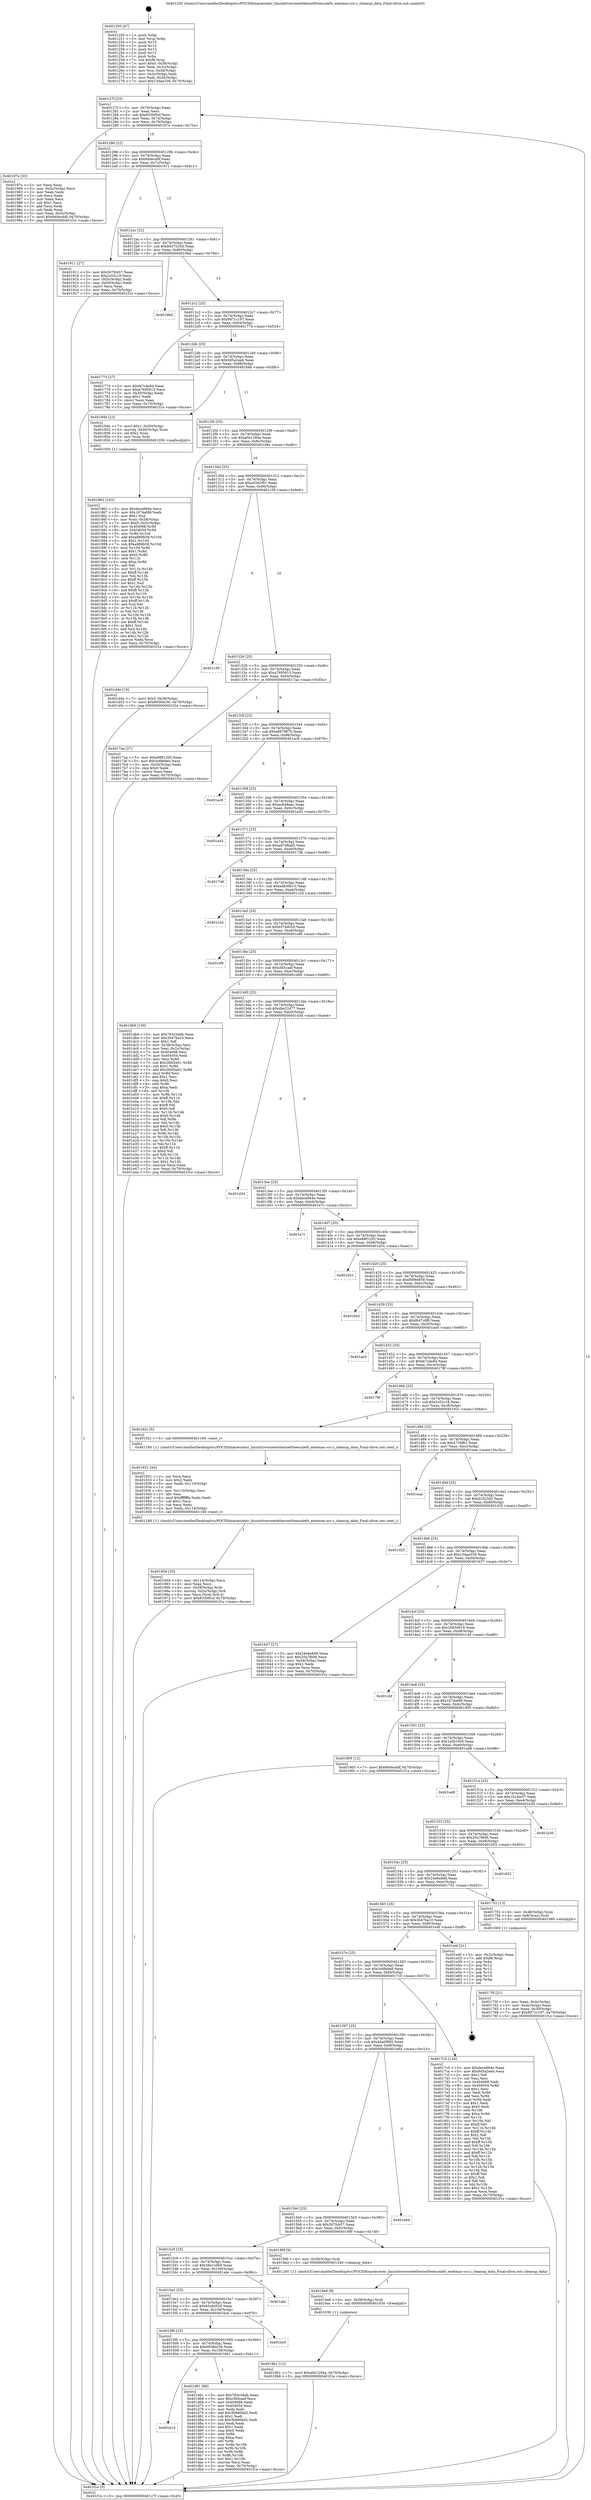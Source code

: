 digraph "0x401250" {
  label = "0x401250 (/mnt/c/Users/mathe/Desktop/tcc/POCII/binaries/extr_linuxdriversnetethernetfreescalefs_enetmac-scc.c_cleanup_data_Final-ollvm.out::main(0))"
  labelloc = "t"
  node[shape=record]

  Entry [label="",width=0.3,height=0.3,shape=circle,fillcolor=black,style=filled]
  "0x40127f" [label="{
     0x40127f [23]\l
     | [instrs]\l
     &nbsp;&nbsp;0x40127f \<+3\>: mov -0x70(%rbp),%eax\l
     &nbsp;&nbsp;0x401282 \<+2\>: mov %eax,%ecx\l
     &nbsp;&nbsp;0x401284 \<+6\>: sub $0x8330f5cf,%ecx\l
     &nbsp;&nbsp;0x40128a \<+3\>: mov %eax,-0x74(%rbp)\l
     &nbsp;&nbsp;0x40128d \<+3\>: mov %ecx,-0x78(%rbp)\l
     &nbsp;&nbsp;0x401290 \<+6\>: je 000000000040197e \<main+0x72e\>\l
  }"]
  "0x40197e" [label="{
     0x40197e [33]\l
     | [instrs]\l
     &nbsp;&nbsp;0x40197e \<+2\>: xor %eax,%eax\l
     &nbsp;&nbsp;0x401980 \<+3\>: mov -0x5c(%rbp),%ecx\l
     &nbsp;&nbsp;0x401983 \<+2\>: mov %eax,%edx\l
     &nbsp;&nbsp;0x401985 \<+2\>: sub %ecx,%edx\l
     &nbsp;&nbsp;0x401987 \<+2\>: mov %eax,%ecx\l
     &nbsp;&nbsp;0x401989 \<+3\>: sub $0x1,%ecx\l
     &nbsp;&nbsp;0x40198c \<+2\>: add %ecx,%edx\l
     &nbsp;&nbsp;0x40198e \<+2\>: sub %edx,%eax\l
     &nbsp;&nbsp;0x401990 \<+3\>: mov %eax,-0x5c(%rbp)\l
     &nbsp;&nbsp;0x401993 \<+7\>: movl $0x840ecddf,-0x70(%rbp)\l
     &nbsp;&nbsp;0x40199a \<+5\>: jmp 0000000000401f1e \<main+0xcce\>\l
  }"]
  "0x401296" [label="{
     0x401296 [22]\l
     | [instrs]\l
     &nbsp;&nbsp;0x401296 \<+5\>: jmp 000000000040129b \<main+0x4b\>\l
     &nbsp;&nbsp;0x40129b \<+3\>: mov -0x74(%rbp),%eax\l
     &nbsp;&nbsp;0x40129e \<+5\>: sub $0x840ecddf,%eax\l
     &nbsp;&nbsp;0x4012a3 \<+3\>: mov %eax,-0x7c(%rbp)\l
     &nbsp;&nbsp;0x4012a6 \<+6\>: je 0000000000401911 \<main+0x6c1\>\l
  }"]
  Exit [label="",width=0.3,height=0.3,shape=circle,fillcolor=black,style=filled,peripheries=2]
  "0x401911" [label="{
     0x401911 [27]\l
     | [instrs]\l
     &nbsp;&nbsp;0x401911 \<+5\>: mov $0x507fcb57,%eax\l
     &nbsp;&nbsp;0x401916 \<+5\>: mov $0x2c52c18,%ecx\l
     &nbsp;&nbsp;0x40191b \<+3\>: mov -0x5c(%rbp),%edx\l
     &nbsp;&nbsp;0x40191e \<+3\>: cmp -0x50(%rbp),%edx\l
     &nbsp;&nbsp;0x401921 \<+3\>: cmovl %ecx,%eax\l
     &nbsp;&nbsp;0x401924 \<+3\>: mov %eax,-0x70(%rbp)\l
     &nbsp;&nbsp;0x401927 \<+5\>: jmp 0000000000401f1e \<main+0xcce\>\l
  }"]
  "0x4012ac" [label="{
     0x4012ac [22]\l
     | [instrs]\l
     &nbsp;&nbsp;0x4012ac \<+5\>: jmp 00000000004012b1 \<main+0x61\>\l
     &nbsp;&nbsp;0x4012b1 \<+3\>: mov -0x74(%rbp),%eax\l
     &nbsp;&nbsp;0x4012b4 \<+5\>: sub $0x843702dd,%eax\l
     &nbsp;&nbsp;0x4012b9 \<+3\>: mov %eax,-0x80(%rbp)\l
     &nbsp;&nbsp;0x4012bc \<+6\>: je 00000000004019bd \<main+0x76d\>\l
  }"]
  "0x401614" [label="{
     0x401614\l
  }", style=dashed]
  "0x4019bd" [label="{
     0x4019bd\l
  }", style=dashed]
  "0x4012c2" [label="{
     0x4012c2 [25]\l
     | [instrs]\l
     &nbsp;&nbsp;0x4012c2 \<+5\>: jmp 00000000004012c7 \<main+0x77\>\l
     &nbsp;&nbsp;0x4012c7 \<+3\>: mov -0x74(%rbp),%eax\l
     &nbsp;&nbsp;0x4012ca \<+5\>: sub $0x9971c197,%eax\l
     &nbsp;&nbsp;0x4012cf \<+6\>: mov %eax,-0x84(%rbp)\l
     &nbsp;&nbsp;0x4012d5 \<+6\>: je 0000000000401774 \<main+0x524\>\l
  }"]
  "0x401d61" [label="{
     0x401d61 [88]\l
     | [instrs]\l
     &nbsp;&nbsp;0x401d61 \<+5\>: mov $0x783c3ddb,%eax\l
     &nbsp;&nbsp;0x401d66 \<+5\>: mov $0xcf45caef,%ecx\l
     &nbsp;&nbsp;0x401d6b \<+7\>: mov 0x404068,%edx\l
     &nbsp;&nbsp;0x401d72 \<+7\>: mov 0x404054,%esi\l
     &nbsp;&nbsp;0x401d79 \<+2\>: mov %edx,%edi\l
     &nbsp;&nbsp;0x401d7b \<+6\>: add $0x3b8d0bd2,%edi\l
     &nbsp;&nbsp;0x401d81 \<+3\>: sub $0x1,%edi\l
     &nbsp;&nbsp;0x401d84 \<+6\>: sub $0x3b8d0bd2,%edi\l
     &nbsp;&nbsp;0x401d8a \<+3\>: imul %edi,%edx\l
     &nbsp;&nbsp;0x401d8d \<+3\>: and $0x1,%edx\l
     &nbsp;&nbsp;0x401d90 \<+3\>: cmp $0x0,%edx\l
     &nbsp;&nbsp;0x401d93 \<+4\>: sete %r8b\l
     &nbsp;&nbsp;0x401d97 \<+3\>: cmp $0xa,%esi\l
     &nbsp;&nbsp;0x401d9a \<+4\>: setl %r9b\l
     &nbsp;&nbsp;0x401d9e \<+3\>: mov %r8b,%r10b\l
     &nbsp;&nbsp;0x401da1 \<+3\>: and %r9b,%r10b\l
     &nbsp;&nbsp;0x401da4 \<+3\>: xor %r9b,%r8b\l
     &nbsp;&nbsp;0x401da7 \<+3\>: or %r8b,%r10b\l
     &nbsp;&nbsp;0x401daa \<+4\>: test $0x1,%r10b\l
     &nbsp;&nbsp;0x401dae \<+3\>: cmovne %ecx,%eax\l
     &nbsp;&nbsp;0x401db1 \<+3\>: mov %eax,-0x70(%rbp)\l
     &nbsp;&nbsp;0x401db4 \<+5\>: jmp 0000000000401f1e \<main+0xcce\>\l
  }"]
  "0x401774" [label="{
     0x401774 [27]\l
     | [instrs]\l
     &nbsp;&nbsp;0x401774 \<+5\>: mov $0xfe7cde84,%eax\l
     &nbsp;&nbsp;0x401779 \<+5\>: mov $0xa7695613,%ecx\l
     &nbsp;&nbsp;0x40177e \<+3\>: mov -0x30(%rbp),%edx\l
     &nbsp;&nbsp;0x401781 \<+3\>: cmp $0x1,%edx\l
     &nbsp;&nbsp;0x401784 \<+3\>: cmovl %ecx,%eax\l
     &nbsp;&nbsp;0x401787 \<+3\>: mov %eax,-0x70(%rbp)\l
     &nbsp;&nbsp;0x40178a \<+5\>: jmp 0000000000401f1e \<main+0xcce\>\l
  }"]
  "0x4012db" [label="{
     0x4012db [25]\l
     | [instrs]\l
     &nbsp;&nbsp;0x4012db \<+5\>: jmp 00000000004012e0 \<main+0x90\>\l
     &nbsp;&nbsp;0x4012e0 \<+3\>: mov -0x74(%rbp),%eax\l
     &nbsp;&nbsp;0x4012e3 \<+5\>: sub $0x9d5a2eeb,%eax\l
     &nbsp;&nbsp;0x4012e8 \<+6\>: mov %eax,-0x88(%rbp)\l
     &nbsp;&nbsp;0x4012ee \<+6\>: je 000000000040184b \<main+0x5fb\>\l
  }"]
  "0x4015fb" [label="{
     0x4015fb [25]\l
     | [instrs]\l
     &nbsp;&nbsp;0x4015fb \<+5\>: jmp 0000000000401600 \<main+0x3b0\>\l
     &nbsp;&nbsp;0x401600 \<+3\>: mov -0x74(%rbp),%eax\l
     &nbsp;&nbsp;0x401603 \<+5\>: sub $0x6936dc36,%eax\l
     &nbsp;&nbsp;0x401608 \<+6\>: mov %eax,-0x108(%rbp)\l
     &nbsp;&nbsp;0x40160e \<+6\>: je 0000000000401d61 \<main+0xb11\>\l
  }"]
  "0x40184b" [label="{
     0x40184b [23]\l
     | [instrs]\l
     &nbsp;&nbsp;0x40184b \<+7\>: movl $0x1,-0x50(%rbp)\l
     &nbsp;&nbsp;0x401852 \<+4\>: movslq -0x50(%rbp),%rax\l
     &nbsp;&nbsp;0x401856 \<+4\>: shl $0x2,%rax\l
     &nbsp;&nbsp;0x40185a \<+3\>: mov %rax,%rdi\l
     &nbsp;&nbsp;0x40185d \<+5\>: call 0000000000401050 \<malloc@plt\>\l
     | [calls]\l
     &nbsp;&nbsp;0x401050 \{1\} (unknown)\l
  }"]
  "0x4012f4" [label="{
     0x4012f4 [25]\l
     | [instrs]\l
     &nbsp;&nbsp;0x4012f4 \<+5\>: jmp 00000000004012f9 \<main+0xa9\>\l
     &nbsp;&nbsp;0x4012f9 \<+3\>: mov -0x74(%rbp),%eax\l
     &nbsp;&nbsp;0x4012fc \<+5\>: sub $0xa0e1294a,%eax\l
     &nbsp;&nbsp;0x401301 \<+6\>: mov %eax,-0x8c(%rbp)\l
     &nbsp;&nbsp;0x401307 \<+6\>: je 0000000000401d4e \<main+0xafe\>\l
  }"]
  "0x401bc0" [label="{
     0x401bc0\l
  }", style=dashed]
  "0x401d4e" [label="{
     0x401d4e [19]\l
     | [instrs]\l
     &nbsp;&nbsp;0x401d4e \<+7\>: movl $0x0,-0x38(%rbp)\l
     &nbsp;&nbsp;0x401d55 \<+7\>: movl $0x6936dc36,-0x70(%rbp)\l
     &nbsp;&nbsp;0x401d5c \<+5\>: jmp 0000000000401f1e \<main+0xcce\>\l
  }"]
  "0x40130d" [label="{
     0x40130d [25]\l
     | [instrs]\l
     &nbsp;&nbsp;0x40130d \<+5\>: jmp 0000000000401312 \<main+0xc2\>\l
     &nbsp;&nbsp;0x401312 \<+3\>: mov -0x74(%rbp),%eax\l
     &nbsp;&nbsp;0x401315 \<+5\>: sub $0xa5582f91,%eax\l
     &nbsp;&nbsp;0x40131a \<+6\>: mov %eax,-0x90(%rbp)\l
     &nbsp;&nbsp;0x401320 \<+6\>: je 0000000000401c39 \<main+0x9e9\>\l
  }"]
  "0x4015e2" [label="{
     0x4015e2 [25]\l
     | [instrs]\l
     &nbsp;&nbsp;0x4015e2 \<+5\>: jmp 00000000004015e7 \<main+0x397\>\l
     &nbsp;&nbsp;0x4015e7 \<+3\>: mov -0x74(%rbp),%eax\l
     &nbsp;&nbsp;0x4015ea \<+5\>: sub $0x65cb0529,%eax\l
     &nbsp;&nbsp;0x4015ef \<+6\>: mov %eax,-0x104(%rbp)\l
     &nbsp;&nbsp;0x4015f5 \<+6\>: je 0000000000401bc0 \<main+0x970\>\l
  }"]
  "0x401c39" [label="{
     0x401c39\l
  }", style=dashed]
  "0x401326" [label="{
     0x401326 [25]\l
     | [instrs]\l
     &nbsp;&nbsp;0x401326 \<+5\>: jmp 000000000040132b \<main+0xdb\>\l
     &nbsp;&nbsp;0x40132b \<+3\>: mov -0x74(%rbp),%eax\l
     &nbsp;&nbsp;0x40132e \<+5\>: sub $0xa7695613,%eax\l
     &nbsp;&nbsp;0x401333 \<+6\>: mov %eax,-0x94(%rbp)\l
     &nbsp;&nbsp;0x401339 \<+6\>: je 00000000004017aa \<main+0x55a\>\l
  }"]
  "0x401abc" [label="{
     0x401abc\l
  }", style=dashed]
  "0x4017aa" [label="{
     0x4017aa [27]\l
     | [instrs]\l
     &nbsp;&nbsp;0x4017aa \<+5\>: mov $0xe88f1205,%eax\l
     &nbsp;&nbsp;0x4017af \<+5\>: mov $0x3c6fe9ed,%ecx\l
     &nbsp;&nbsp;0x4017b4 \<+3\>: mov -0x30(%rbp),%edx\l
     &nbsp;&nbsp;0x4017b7 \<+3\>: cmp $0x0,%edx\l
     &nbsp;&nbsp;0x4017ba \<+3\>: cmove %ecx,%eax\l
     &nbsp;&nbsp;0x4017bd \<+3\>: mov %eax,-0x70(%rbp)\l
     &nbsp;&nbsp;0x4017c0 \<+5\>: jmp 0000000000401f1e \<main+0xcce\>\l
  }"]
  "0x40133f" [label="{
     0x40133f [25]\l
     | [instrs]\l
     &nbsp;&nbsp;0x40133f \<+5\>: jmp 0000000000401344 \<main+0xf4\>\l
     &nbsp;&nbsp;0x401344 \<+3\>: mov -0x74(%rbp),%eax\l
     &nbsp;&nbsp;0x401347 \<+5\>: sub $0xa887987b,%eax\l
     &nbsp;&nbsp;0x40134c \<+6\>: mov %eax,-0x98(%rbp)\l
     &nbsp;&nbsp;0x401352 \<+6\>: je 0000000000401ac8 \<main+0x878\>\l
  }"]
  "0x4019b1" [label="{
     0x4019b1 [12]\l
     | [instrs]\l
     &nbsp;&nbsp;0x4019b1 \<+7\>: movl $0xa0e1294a,-0x70(%rbp)\l
     &nbsp;&nbsp;0x4019b8 \<+5\>: jmp 0000000000401f1e \<main+0xcce\>\l
  }"]
  "0x401ac8" [label="{
     0x401ac8\l
  }", style=dashed]
  "0x401358" [label="{
     0x401358 [25]\l
     | [instrs]\l
     &nbsp;&nbsp;0x401358 \<+5\>: jmp 000000000040135d \<main+0x10d\>\l
     &nbsp;&nbsp;0x40135d \<+3\>: mov -0x74(%rbp),%eax\l
     &nbsp;&nbsp;0x401360 \<+5\>: sub $0xac648eac,%eax\l
     &nbsp;&nbsp;0x401365 \<+6\>: mov %eax,-0x9c(%rbp)\l
     &nbsp;&nbsp;0x40136b \<+6\>: je 0000000000401a43 \<main+0x7f3\>\l
  }"]
  "0x4019a8" [label="{
     0x4019a8 [9]\l
     | [instrs]\l
     &nbsp;&nbsp;0x4019a8 \<+4\>: mov -0x58(%rbp),%rdi\l
     &nbsp;&nbsp;0x4019ac \<+5\>: call 0000000000401030 \<free@plt\>\l
     | [calls]\l
     &nbsp;&nbsp;0x401030 \{1\} (unknown)\l
  }"]
  "0x401a43" [label="{
     0x401a43\l
  }", style=dashed]
  "0x401371" [label="{
     0x401371 [25]\l
     | [instrs]\l
     &nbsp;&nbsp;0x401371 \<+5\>: jmp 0000000000401376 \<main+0x126\>\l
     &nbsp;&nbsp;0x401376 \<+3\>: mov -0x74(%rbp),%eax\l
     &nbsp;&nbsp;0x401379 \<+5\>: sub $0xad7d8ad5,%eax\l
     &nbsp;&nbsp;0x40137e \<+6\>: mov %eax,-0xa0(%rbp)\l
     &nbsp;&nbsp;0x401384 \<+6\>: je 0000000000401746 \<main+0x4f6\>\l
  }"]
  "0x4015c9" [label="{
     0x4015c9 [25]\l
     | [instrs]\l
     &nbsp;&nbsp;0x4015c9 \<+5\>: jmp 00000000004015ce \<main+0x37e\>\l
     &nbsp;&nbsp;0x4015ce \<+3\>: mov -0x74(%rbp),%eax\l
     &nbsp;&nbsp;0x4015d1 \<+5\>: sub $0x56e1c0b9,%eax\l
     &nbsp;&nbsp;0x4015d6 \<+6\>: mov %eax,-0x100(%rbp)\l
     &nbsp;&nbsp;0x4015dc \<+6\>: je 0000000000401abc \<main+0x86c\>\l
  }"]
  "0x401746" [label="{
     0x401746\l
  }", style=dashed]
  "0x40138a" [label="{
     0x40138a [25]\l
     | [instrs]\l
     &nbsp;&nbsp;0x40138a \<+5\>: jmp 000000000040138f \<main+0x13f\>\l
     &nbsp;&nbsp;0x40138f \<+3\>: mov -0x74(%rbp),%eax\l
     &nbsp;&nbsp;0x401392 \<+5\>: sub $0xad830b13,%eax\l
     &nbsp;&nbsp;0x401397 \<+6\>: mov %eax,-0xa4(%rbp)\l
     &nbsp;&nbsp;0x40139d \<+6\>: je 0000000000401c2d \<main+0x9dd\>\l
  }"]
  "0x40199f" [label="{
     0x40199f [9]\l
     | [instrs]\l
     &nbsp;&nbsp;0x40199f \<+4\>: mov -0x58(%rbp),%rdi\l
     &nbsp;&nbsp;0x4019a3 \<+5\>: call 0000000000401240 \<cleanup_data\>\l
     | [calls]\l
     &nbsp;&nbsp;0x401240 \{1\} (/mnt/c/Users/mathe/Desktop/tcc/POCII/binaries/extr_linuxdriversnetethernetfreescalefs_enetmac-scc.c_cleanup_data_Final-ollvm.out::cleanup_data)\l
  }"]
  "0x401c2d" [label="{
     0x401c2d\l
  }", style=dashed]
  "0x4013a3" [label="{
     0x4013a3 [25]\l
     | [instrs]\l
     &nbsp;&nbsp;0x4013a3 \<+5\>: jmp 00000000004013a8 \<main+0x158\>\l
     &nbsp;&nbsp;0x4013a8 \<+3\>: mov -0x74(%rbp),%eax\l
     &nbsp;&nbsp;0x4013ab \<+5\>: sub $0xb576dc54,%eax\l
     &nbsp;&nbsp;0x4013b0 \<+6\>: mov %eax,-0xa8(%rbp)\l
     &nbsp;&nbsp;0x4013b6 \<+6\>: je 0000000000401ef9 \<main+0xca9\>\l
  }"]
  "0x4015b0" [label="{
     0x4015b0 [25]\l
     | [instrs]\l
     &nbsp;&nbsp;0x4015b0 \<+5\>: jmp 00000000004015b5 \<main+0x365\>\l
     &nbsp;&nbsp;0x4015b5 \<+3\>: mov -0x74(%rbp),%eax\l
     &nbsp;&nbsp;0x4015b8 \<+5\>: sub $0x507fcb57,%eax\l
     &nbsp;&nbsp;0x4015bd \<+6\>: mov %eax,-0xfc(%rbp)\l
     &nbsp;&nbsp;0x4015c3 \<+6\>: je 000000000040199f \<main+0x74f\>\l
  }"]
  "0x401ef9" [label="{
     0x401ef9\l
  }", style=dashed]
  "0x4013bc" [label="{
     0x4013bc [25]\l
     | [instrs]\l
     &nbsp;&nbsp;0x4013bc \<+5\>: jmp 00000000004013c1 \<main+0x171\>\l
     &nbsp;&nbsp;0x4013c1 \<+3\>: mov -0x74(%rbp),%eax\l
     &nbsp;&nbsp;0x4013c4 \<+5\>: sub $0xcf45caef,%eax\l
     &nbsp;&nbsp;0x4013c9 \<+6\>: mov %eax,-0xac(%rbp)\l
     &nbsp;&nbsp;0x4013cf \<+6\>: je 0000000000401db9 \<main+0xb69\>\l
  }"]
  "0x401e64" [label="{
     0x401e64\l
  }", style=dashed]
  "0x401db9" [label="{
     0x401db9 [150]\l
     | [instrs]\l
     &nbsp;&nbsp;0x401db9 \<+5\>: mov $0x783c3ddb,%eax\l
     &nbsp;&nbsp;0x401dbe \<+5\>: mov $0x3b47ba10,%ecx\l
     &nbsp;&nbsp;0x401dc3 \<+2\>: mov $0x1,%dl\l
     &nbsp;&nbsp;0x401dc5 \<+3\>: mov -0x38(%rbp),%esi\l
     &nbsp;&nbsp;0x401dc8 \<+3\>: mov %esi,-0x2c(%rbp)\l
     &nbsp;&nbsp;0x401dcb \<+7\>: mov 0x404068,%esi\l
     &nbsp;&nbsp;0x401dd2 \<+7\>: mov 0x404054,%edi\l
     &nbsp;&nbsp;0x401dd9 \<+3\>: mov %esi,%r8d\l
     &nbsp;&nbsp;0x401ddc \<+7\>: sub $0x260f2e01,%r8d\l
     &nbsp;&nbsp;0x401de3 \<+4\>: sub $0x1,%r8d\l
     &nbsp;&nbsp;0x401de7 \<+7\>: add $0x260f2e01,%r8d\l
     &nbsp;&nbsp;0x401dee \<+4\>: imul %r8d,%esi\l
     &nbsp;&nbsp;0x401df2 \<+3\>: and $0x1,%esi\l
     &nbsp;&nbsp;0x401df5 \<+3\>: cmp $0x0,%esi\l
     &nbsp;&nbsp;0x401df8 \<+4\>: sete %r9b\l
     &nbsp;&nbsp;0x401dfc \<+3\>: cmp $0xa,%edi\l
     &nbsp;&nbsp;0x401dff \<+4\>: setl %r10b\l
     &nbsp;&nbsp;0x401e03 \<+3\>: mov %r9b,%r11b\l
     &nbsp;&nbsp;0x401e06 \<+4\>: xor $0xff,%r11b\l
     &nbsp;&nbsp;0x401e0a \<+3\>: mov %r10b,%bl\l
     &nbsp;&nbsp;0x401e0d \<+3\>: xor $0xff,%bl\l
     &nbsp;&nbsp;0x401e10 \<+3\>: xor $0x0,%dl\l
     &nbsp;&nbsp;0x401e13 \<+3\>: mov %r11b,%r14b\l
     &nbsp;&nbsp;0x401e16 \<+4\>: and $0x0,%r14b\l
     &nbsp;&nbsp;0x401e1a \<+3\>: and %dl,%r9b\l
     &nbsp;&nbsp;0x401e1d \<+3\>: mov %bl,%r15b\l
     &nbsp;&nbsp;0x401e20 \<+4\>: and $0x0,%r15b\l
     &nbsp;&nbsp;0x401e24 \<+3\>: and %dl,%r10b\l
     &nbsp;&nbsp;0x401e27 \<+3\>: or %r9b,%r14b\l
     &nbsp;&nbsp;0x401e2a \<+3\>: or %r10b,%r15b\l
     &nbsp;&nbsp;0x401e2d \<+3\>: xor %r15b,%r14b\l
     &nbsp;&nbsp;0x401e30 \<+3\>: or %bl,%r11b\l
     &nbsp;&nbsp;0x401e33 \<+4\>: xor $0xff,%r11b\l
     &nbsp;&nbsp;0x401e37 \<+3\>: or $0x0,%dl\l
     &nbsp;&nbsp;0x401e3a \<+3\>: and %dl,%r11b\l
     &nbsp;&nbsp;0x401e3d \<+3\>: or %r11b,%r14b\l
     &nbsp;&nbsp;0x401e40 \<+4\>: test $0x1,%r14b\l
     &nbsp;&nbsp;0x401e44 \<+3\>: cmovne %ecx,%eax\l
     &nbsp;&nbsp;0x401e47 \<+3\>: mov %eax,-0x70(%rbp)\l
     &nbsp;&nbsp;0x401e4a \<+5\>: jmp 0000000000401f1e \<main+0xcce\>\l
  }"]
  "0x4013d5" [label="{
     0x4013d5 [25]\l
     | [instrs]\l
     &nbsp;&nbsp;0x4013d5 \<+5\>: jmp 00000000004013da \<main+0x18a\>\l
     &nbsp;&nbsp;0x4013da \<+3\>: mov -0x74(%rbp),%eax\l
     &nbsp;&nbsp;0x4013dd \<+5\>: sub $0xdbe22477,%eax\l
     &nbsp;&nbsp;0x4013e2 \<+6\>: mov %eax,-0xb0(%rbp)\l
     &nbsp;&nbsp;0x4013e8 \<+6\>: je 0000000000401d3d \<main+0xaed\>\l
  }"]
  "0x40195d" [label="{
     0x40195d [33]\l
     | [instrs]\l
     &nbsp;&nbsp;0x40195d \<+6\>: mov -0x114(%rbp),%ecx\l
     &nbsp;&nbsp;0x401963 \<+3\>: imul %eax,%ecx\l
     &nbsp;&nbsp;0x401966 \<+4\>: mov -0x58(%rbp),%rdi\l
     &nbsp;&nbsp;0x40196a \<+4\>: movslq -0x5c(%rbp),%r8\l
     &nbsp;&nbsp;0x40196e \<+4\>: mov %ecx,(%rdi,%r8,4)\l
     &nbsp;&nbsp;0x401972 \<+7\>: movl $0x8330f5cf,-0x70(%rbp)\l
     &nbsp;&nbsp;0x401979 \<+5\>: jmp 0000000000401f1e \<main+0xcce\>\l
  }"]
  "0x401d3d" [label="{
     0x401d3d\l
  }", style=dashed]
  "0x4013ee" [label="{
     0x4013ee [25]\l
     | [instrs]\l
     &nbsp;&nbsp;0x4013ee \<+5\>: jmp 00000000004013f3 \<main+0x1a3\>\l
     &nbsp;&nbsp;0x4013f3 \<+3\>: mov -0x74(%rbp),%eax\l
     &nbsp;&nbsp;0x4013f6 \<+5\>: sub $0xdece864e,%eax\l
     &nbsp;&nbsp;0x4013fb \<+6\>: mov %eax,-0xb4(%rbp)\l
     &nbsp;&nbsp;0x401401 \<+6\>: je 0000000000401e7c \<main+0xc2c\>\l
  }"]
  "0x401931" [label="{
     0x401931 [44]\l
     | [instrs]\l
     &nbsp;&nbsp;0x401931 \<+2\>: xor %ecx,%ecx\l
     &nbsp;&nbsp;0x401933 \<+5\>: mov $0x2,%edx\l
     &nbsp;&nbsp;0x401938 \<+6\>: mov %edx,-0x110(%rbp)\l
     &nbsp;&nbsp;0x40193e \<+1\>: cltd\l
     &nbsp;&nbsp;0x40193f \<+6\>: mov -0x110(%rbp),%esi\l
     &nbsp;&nbsp;0x401945 \<+2\>: idiv %esi\l
     &nbsp;&nbsp;0x401947 \<+6\>: imul $0xfffffffe,%edx,%edx\l
     &nbsp;&nbsp;0x40194d \<+3\>: sub $0x1,%ecx\l
     &nbsp;&nbsp;0x401950 \<+2\>: sub %ecx,%edx\l
     &nbsp;&nbsp;0x401952 \<+6\>: mov %edx,-0x114(%rbp)\l
     &nbsp;&nbsp;0x401958 \<+5\>: call 0000000000401160 \<next_i\>\l
     | [calls]\l
     &nbsp;&nbsp;0x401160 \{1\} (/mnt/c/Users/mathe/Desktop/tcc/POCII/binaries/extr_linuxdriversnetethernetfreescalefs_enetmac-scc.c_cleanup_data_Final-ollvm.out::next_i)\l
  }"]
  "0x401e7c" [label="{
     0x401e7c\l
  }", style=dashed]
  "0x401407" [label="{
     0x401407 [25]\l
     | [instrs]\l
     &nbsp;&nbsp;0x401407 \<+5\>: jmp 000000000040140c \<main+0x1bc\>\l
     &nbsp;&nbsp;0x40140c \<+3\>: mov -0x74(%rbp),%eax\l
     &nbsp;&nbsp;0x40140f \<+5\>: sub $0xe88f1205,%eax\l
     &nbsp;&nbsp;0x401414 \<+6\>: mov %eax,-0xb8(%rbp)\l
     &nbsp;&nbsp;0x40141a \<+6\>: je 0000000000401d31 \<main+0xae1\>\l
  }"]
  "0x401862" [label="{
     0x401862 [163]\l
     | [instrs]\l
     &nbsp;&nbsp;0x401862 \<+5\>: mov $0xdece864e,%ecx\l
     &nbsp;&nbsp;0x401867 \<+5\>: mov $0x1674afd9,%edx\l
     &nbsp;&nbsp;0x40186c \<+3\>: mov $0x1,%sil\l
     &nbsp;&nbsp;0x40186f \<+4\>: mov %rax,-0x58(%rbp)\l
     &nbsp;&nbsp;0x401873 \<+7\>: movl $0x0,-0x5c(%rbp)\l
     &nbsp;&nbsp;0x40187a \<+8\>: mov 0x404068,%r8d\l
     &nbsp;&nbsp;0x401882 \<+8\>: mov 0x404054,%r9d\l
     &nbsp;&nbsp;0x40188a \<+3\>: mov %r8d,%r10d\l
     &nbsp;&nbsp;0x40188d \<+7\>: add $0xa988b58,%r10d\l
     &nbsp;&nbsp;0x401894 \<+4\>: sub $0x1,%r10d\l
     &nbsp;&nbsp;0x401898 \<+7\>: sub $0xa988b58,%r10d\l
     &nbsp;&nbsp;0x40189f \<+4\>: imul %r10d,%r8d\l
     &nbsp;&nbsp;0x4018a3 \<+4\>: and $0x1,%r8d\l
     &nbsp;&nbsp;0x4018a7 \<+4\>: cmp $0x0,%r8d\l
     &nbsp;&nbsp;0x4018ab \<+4\>: sete %r11b\l
     &nbsp;&nbsp;0x4018af \<+4\>: cmp $0xa,%r9d\l
     &nbsp;&nbsp;0x4018b3 \<+3\>: setl %bl\l
     &nbsp;&nbsp;0x4018b6 \<+3\>: mov %r11b,%r14b\l
     &nbsp;&nbsp;0x4018b9 \<+4\>: xor $0xff,%r14b\l
     &nbsp;&nbsp;0x4018bd \<+3\>: mov %bl,%r15b\l
     &nbsp;&nbsp;0x4018c0 \<+4\>: xor $0xff,%r15b\l
     &nbsp;&nbsp;0x4018c4 \<+4\>: xor $0x1,%sil\l
     &nbsp;&nbsp;0x4018c8 \<+3\>: mov %r14b,%r12b\l
     &nbsp;&nbsp;0x4018cb \<+4\>: and $0xff,%r12b\l
     &nbsp;&nbsp;0x4018cf \<+3\>: and %sil,%r11b\l
     &nbsp;&nbsp;0x4018d2 \<+3\>: mov %r15b,%r13b\l
     &nbsp;&nbsp;0x4018d5 \<+4\>: and $0xff,%r13b\l
     &nbsp;&nbsp;0x4018d9 \<+3\>: and %sil,%bl\l
     &nbsp;&nbsp;0x4018dc \<+3\>: or %r11b,%r12b\l
     &nbsp;&nbsp;0x4018df \<+3\>: or %bl,%r13b\l
     &nbsp;&nbsp;0x4018e2 \<+3\>: xor %r13b,%r12b\l
     &nbsp;&nbsp;0x4018e5 \<+3\>: or %r15b,%r14b\l
     &nbsp;&nbsp;0x4018e8 \<+4\>: xor $0xff,%r14b\l
     &nbsp;&nbsp;0x4018ec \<+4\>: or $0x1,%sil\l
     &nbsp;&nbsp;0x4018f0 \<+3\>: and %sil,%r14b\l
     &nbsp;&nbsp;0x4018f3 \<+3\>: or %r14b,%r12b\l
     &nbsp;&nbsp;0x4018f6 \<+4\>: test $0x1,%r12b\l
     &nbsp;&nbsp;0x4018fa \<+3\>: cmovne %edx,%ecx\l
     &nbsp;&nbsp;0x4018fd \<+3\>: mov %ecx,-0x70(%rbp)\l
     &nbsp;&nbsp;0x401900 \<+5\>: jmp 0000000000401f1e \<main+0xcce\>\l
  }"]
  "0x401d31" [label="{
     0x401d31\l
  }", style=dashed]
  "0x401420" [label="{
     0x401420 [25]\l
     | [instrs]\l
     &nbsp;&nbsp;0x401420 \<+5\>: jmp 0000000000401425 \<main+0x1d5\>\l
     &nbsp;&nbsp;0x401425 \<+3\>: mov -0x74(%rbp),%eax\l
     &nbsp;&nbsp;0x401428 \<+5\>: sub $0xf009d859,%eax\l
     &nbsp;&nbsp;0x40142d \<+6\>: mov %eax,-0xbc(%rbp)\l
     &nbsp;&nbsp;0x401433 \<+6\>: je 00000000004016e2 \<main+0x492\>\l
  }"]
  "0x401597" [label="{
     0x401597 [25]\l
     | [instrs]\l
     &nbsp;&nbsp;0x401597 \<+5\>: jmp 000000000040159c \<main+0x34c\>\l
     &nbsp;&nbsp;0x40159c \<+3\>: mov -0x74(%rbp),%eax\l
     &nbsp;&nbsp;0x40159f \<+5\>: sub $0x4da0f892,%eax\l
     &nbsp;&nbsp;0x4015a4 \<+6\>: mov %eax,-0xf8(%rbp)\l
     &nbsp;&nbsp;0x4015aa \<+6\>: je 0000000000401e64 \<main+0xc14\>\l
  }"]
  "0x4016e2" [label="{
     0x4016e2\l
  }", style=dashed]
  "0x401439" [label="{
     0x401439 [25]\l
     | [instrs]\l
     &nbsp;&nbsp;0x401439 \<+5\>: jmp 000000000040143e \<main+0x1ee\>\l
     &nbsp;&nbsp;0x40143e \<+3\>: mov -0x74(%rbp),%eax\l
     &nbsp;&nbsp;0x401441 \<+5\>: sub $0xf647c8f0,%eax\l
     &nbsp;&nbsp;0x401446 \<+6\>: mov %eax,-0xc0(%rbp)\l
     &nbsp;&nbsp;0x40144c \<+6\>: je 0000000000401ae3 \<main+0x893\>\l
  }"]
  "0x4017c5" [label="{
     0x4017c5 [134]\l
     | [instrs]\l
     &nbsp;&nbsp;0x4017c5 \<+5\>: mov $0xdece864e,%eax\l
     &nbsp;&nbsp;0x4017ca \<+5\>: mov $0x9d5a2eeb,%ecx\l
     &nbsp;&nbsp;0x4017cf \<+2\>: mov $0x1,%dl\l
     &nbsp;&nbsp;0x4017d1 \<+2\>: xor %esi,%esi\l
     &nbsp;&nbsp;0x4017d3 \<+7\>: mov 0x404068,%edi\l
     &nbsp;&nbsp;0x4017da \<+8\>: mov 0x404054,%r8d\l
     &nbsp;&nbsp;0x4017e2 \<+3\>: sub $0x1,%esi\l
     &nbsp;&nbsp;0x4017e5 \<+3\>: mov %edi,%r9d\l
     &nbsp;&nbsp;0x4017e8 \<+3\>: add %esi,%r9d\l
     &nbsp;&nbsp;0x4017eb \<+4\>: imul %r9d,%edi\l
     &nbsp;&nbsp;0x4017ef \<+3\>: and $0x1,%edi\l
     &nbsp;&nbsp;0x4017f2 \<+3\>: cmp $0x0,%edi\l
     &nbsp;&nbsp;0x4017f5 \<+4\>: sete %r10b\l
     &nbsp;&nbsp;0x4017f9 \<+4\>: cmp $0xa,%r8d\l
     &nbsp;&nbsp;0x4017fd \<+4\>: setl %r11b\l
     &nbsp;&nbsp;0x401801 \<+3\>: mov %r10b,%bl\l
     &nbsp;&nbsp;0x401804 \<+3\>: xor $0xff,%bl\l
     &nbsp;&nbsp;0x401807 \<+3\>: mov %r11b,%r14b\l
     &nbsp;&nbsp;0x40180a \<+4\>: xor $0xff,%r14b\l
     &nbsp;&nbsp;0x40180e \<+3\>: xor $0x1,%dl\l
     &nbsp;&nbsp;0x401811 \<+3\>: mov %bl,%r15b\l
     &nbsp;&nbsp;0x401814 \<+4\>: and $0xff,%r15b\l
     &nbsp;&nbsp;0x401818 \<+3\>: and %dl,%r10b\l
     &nbsp;&nbsp;0x40181b \<+3\>: mov %r14b,%r12b\l
     &nbsp;&nbsp;0x40181e \<+4\>: and $0xff,%r12b\l
     &nbsp;&nbsp;0x401822 \<+3\>: and %dl,%r11b\l
     &nbsp;&nbsp;0x401825 \<+3\>: or %r10b,%r15b\l
     &nbsp;&nbsp;0x401828 \<+3\>: or %r11b,%r12b\l
     &nbsp;&nbsp;0x40182b \<+3\>: xor %r12b,%r15b\l
     &nbsp;&nbsp;0x40182e \<+3\>: or %r14b,%bl\l
     &nbsp;&nbsp;0x401831 \<+3\>: xor $0xff,%bl\l
     &nbsp;&nbsp;0x401834 \<+3\>: or $0x1,%dl\l
     &nbsp;&nbsp;0x401837 \<+2\>: and %dl,%bl\l
     &nbsp;&nbsp;0x401839 \<+3\>: or %bl,%r15b\l
     &nbsp;&nbsp;0x40183c \<+4\>: test $0x1,%r15b\l
     &nbsp;&nbsp;0x401840 \<+3\>: cmovne %ecx,%eax\l
     &nbsp;&nbsp;0x401843 \<+3\>: mov %eax,-0x70(%rbp)\l
     &nbsp;&nbsp;0x401846 \<+5\>: jmp 0000000000401f1e \<main+0xcce\>\l
  }"]
  "0x401ae3" [label="{
     0x401ae3\l
  }", style=dashed]
  "0x401452" [label="{
     0x401452 [25]\l
     | [instrs]\l
     &nbsp;&nbsp;0x401452 \<+5\>: jmp 0000000000401457 \<main+0x207\>\l
     &nbsp;&nbsp;0x401457 \<+3\>: mov -0x74(%rbp),%eax\l
     &nbsp;&nbsp;0x40145a \<+5\>: sub $0xfe7cde84,%eax\l
     &nbsp;&nbsp;0x40145f \<+6\>: mov %eax,-0xc4(%rbp)\l
     &nbsp;&nbsp;0x401465 \<+6\>: je 000000000040178f \<main+0x53f\>\l
  }"]
  "0x40157e" [label="{
     0x40157e [25]\l
     | [instrs]\l
     &nbsp;&nbsp;0x40157e \<+5\>: jmp 0000000000401583 \<main+0x333\>\l
     &nbsp;&nbsp;0x401583 \<+3\>: mov -0x74(%rbp),%eax\l
     &nbsp;&nbsp;0x401586 \<+5\>: sub $0x3c6fe9ed,%eax\l
     &nbsp;&nbsp;0x40158b \<+6\>: mov %eax,-0xf4(%rbp)\l
     &nbsp;&nbsp;0x401591 \<+6\>: je 00000000004017c5 \<main+0x575\>\l
  }"]
  "0x40178f" [label="{
     0x40178f\l
  }", style=dashed]
  "0x40146b" [label="{
     0x40146b [25]\l
     | [instrs]\l
     &nbsp;&nbsp;0x40146b \<+5\>: jmp 0000000000401470 \<main+0x220\>\l
     &nbsp;&nbsp;0x401470 \<+3\>: mov -0x74(%rbp),%eax\l
     &nbsp;&nbsp;0x401473 \<+5\>: sub $0x2c52c18,%eax\l
     &nbsp;&nbsp;0x401478 \<+6\>: mov %eax,-0xc8(%rbp)\l
     &nbsp;&nbsp;0x40147e \<+6\>: je 000000000040192c \<main+0x6dc\>\l
  }"]
  "0x401e4f" [label="{
     0x401e4f [21]\l
     | [instrs]\l
     &nbsp;&nbsp;0x401e4f \<+3\>: mov -0x2c(%rbp),%eax\l
     &nbsp;&nbsp;0x401e52 \<+7\>: add $0xf8,%rsp\l
     &nbsp;&nbsp;0x401e59 \<+1\>: pop %rbx\l
     &nbsp;&nbsp;0x401e5a \<+2\>: pop %r12\l
     &nbsp;&nbsp;0x401e5c \<+2\>: pop %r13\l
     &nbsp;&nbsp;0x401e5e \<+2\>: pop %r14\l
     &nbsp;&nbsp;0x401e60 \<+2\>: pop %r15\l
     &nbsp;&nbsp;0x401e62 \<+1\>: pop %rbp\l
     &nbsp;&nbsp;0x401e63 \<+1\>: ret\l
  }"]
  "0x40192c" [label="{
     0x40192c [5]\l
     | [instrs]\l
     &nbsp;&nbsp;0x40192c \<+5\>: call 0000000000401160 \<next_i\>\l
     | [calls]\l
     &nbsp;&nbsp;0x401160 \{1\} (/mnt/c/Users/mathe/Desktop/tcc/POCII/binaries/extr_linuxdriversnetethernetfreescalefs_enetmac-scc.c_cleanup_data_Final-ollvm.out::next_i)\l
  }"]
  "0x401484" [label="{
     0x401484 [25]\l
     | [instrs]\l
     &nbsp;&nbsp;0x401484 \<+5\>: jmp 0000000000401489 \<main+0x239\>\l
     &nbsp;&nbsp;0x401489 \<+3\>: mov -0x74(%rbp),%eax\l
     &nbsp;&nbsp;0x40148c \<+5\>: sub $0x4734f61,%eax\l
     &nbsp;&nbsp;0x401491 \<+6\>: mov %eax,-0xcc(%rbp)\l
     &nbsp;&nbsp;0x401497 \<+6\>: je 0000000000401eaa \<main+0xc5a\>\l
  }"]
  "0x40175f" [label="{
     0x40175f [21]\l
     | [instrs]\l
     &nbsp;&nbsp;0x40175f \<+3\>: mov %eax,-0x4c(%rbp)\l
     &nbsp;&nbsp;0x401762 \<+3\>: mov -0x4c(%rbp),%eax\l
     &nbsp;&nbsp;0x401765 \<+3\>: mov %eax,-0x30(%rbp)\l
     &nbsp;&nbsp;0x401768 \<+7\>: movl $0x9971c197,-0x70(%rbp)\l
     &nbsp;&nbsp;0x40176f \<+5\>: jmp 0000000000401f1e \<main+0xcce\>\l
  }"]
  "0x401eaa" [label="{
     0x401eaa\l
  }", style=dashed]
  "0x40149d" [label="{
     0x40149d [25]\l
     | [instrs]\l
     &nbsp;&nbsp;0x40149d \<+5\>: jmp 00000000004014a2 \<main+0x252\>\l
     &nbsp;&nbsp;0x4014a2 \<+3\>: mov -0x74(%rbp),%eax\l
     &nbsp;&nbsp;0x4014a5 \<+5\>: sub $0xd1023d3,%eax\l
     &nbsp;&nbsp;0x4014aa \<+6\>: mov %eax,-0xd0(%rbp)\l
     &nbsp;&nbsp;0x4014b0 \<+6\>: je 0000000000401d25 \<main+0xad5\>\l
  }"]
  "0x401565" [label="{
     0x401565 [25]\l
     | [instrs]\l
     &nbsp;&nbsp;0x401565 \<+5\>: jmp 000000000040156a \<main+0x31a\>\l
     &nbsp;&nbsp;0x40156a \<+3\>: mov -0x74(%rbp),%eax\l
     &nbsp;&nbsp;0x40156d \<+5\>: sub $0x3b47ba10,%eax\l
     &nbsp;&nbsp;0x401572 \<+6\>: mov %eax,-0xf0(%rbp)\l
     &nbsp;&nbsp;0x401578 \<+6\>: je 0000000000401e4f \<main+0xbff\>\l
  }"]
  "0x401d25" [label="{
     0x401d25\l
  }", style=dashed]
  "0x4014b6" [label="{
     0x4014b6 [25]\l
     | [instrs]\l
     &nbsp;&nbsp;0x4014b6 \<+5\>: jmp 00000000004014bb \<main+0x26b\>\l
     &nbsp;&nbsp;0x4014bb \<+3\>: mov -0x74(%rbp),%eax\l
     &nbsp;&nbsp;0x4014be \<+5\>: sub $0x13dae339,%eax\l
     &nbsp;&nbsp;0x4014c3 \<+6\>: mov %eax,-0xd4(%rbp)\l
     &nbsp;&nbsp;0x4014c9 \<+6\>: je 0000000000401637 \<main+0x3e7\>\l
  }"]
  "0x401752" [label="{
     0x401752 [13]\l
     | [instrs]\l
     &nbsp;&nbsp;0x401752 \<+4\>: mov -0x48(%rbp),%rax\l
     &nbsp;&nbsp;0x401756 \<+4\>: mov 0x8(%rax),%rdi\l
     &nbsp;&nbsp;0x40175a \<+5\>: call 0000000000401060 \<atoi@plt\>\l
     | [calls]\l
     &nbsp;&nbsp;0x401060 \{1\} (unknown)\l
  }"]
  "0x401637" [label="{
     0x401637 [27]\l
     | [instrs]\l
     &nbsp;&nbsp;0x401637 \<+5\>: mov $0x24e6e8d9,%eax\l
     &nbsp;&nbsp;0x40163c \<+5\>: mov $0x20a7fb06,%ecx\l
     &nbsp;&nbsp;0x401641 \<+3\>: mov -0x34(%rbp),%edx\l
     &nbsp;&nbsp;0x401644 \<+3\>: cmp $0x2,%edx\l
     &nbsp;&nbsp;0x401647 \<+3\>: cmovne %ecx,%eax\l
     &nbsp;&nbsp;0x40164a \<+3\>: mov %eax,-0x70(%rbp)\l
     &nbsp;&nbsp;0x40164d \<+5\>: jmp 0000000000401f1e \<main+0xcce\>\l
  }"]
  "0x4014cf" [label="{
     0x4014cf [25]\l
     | [instrs]\l
     &nbsp;&nbsp;0x4014cf \<+5\>: jmp 00000000004014d4 \<main+0x284\>\l
     &nbsp;&nbsp;0x4014d4 \<+3\>: mov -0x74(%rbp),%eax\l
     &nbsp;&nbsp;0x4014d7 \<+5\>: sub $0x1663d918,%eax\l
     &nbsp;&nbsp;0x4014dc \<+6\>: mov %eax,-0xd8(%rbp)\l
     &nbsp;&nbsp;0x4014e2 \<+6\>: je 0000000000401cbf \<main+0xa6f\>\l
  }"]
  "0x401f1e" [label="{
     0x401f1e [5]\l
     | [instrs]\l
     &nbsp;&nbsp;0x401f1e \<+5\>: jmp 000000000040127f \<main+0x2f\>\l
  }"]
  "0x401250" [label="{
     0x401250 [47]\l
     | [instrs]\l
     &nbsp;&nbsp;0x401250 \<+1\>: push %rbp\l
     &nbsp;&nbsp;0x401251 \<+3\>: mov %rsp,%rbp\l
     &nbsp;&nbsp;0x401254 \<+2\>: push %r15\l
     &nbsp;&nbsp;0x401256 \<+2\>: push %r14\l
     &nbsp;&nbsp;0x401258 \<+2\>: push %r13\l
     &nbsp;&nbsp;0x40125a \<+2\>: push %r12\l
     &nbsp;&nbsp;0x40125c \<+1\>: push %rbx\l
     &nbsp;&nbsp;0x40125d \<+7\>: sub $0xf8,%rsp\l
     &nbsp;&nbsp;0x401264 \<+7\>: movl $0x0,-0x38(%rbp)\l
     &nbsp;&nbsp;0x40126b \<+3\>: mov %edi,-0x3c(%rbp)\l
     &nbsp;&nbsp;0x40126e \<+4\>: mov %rsi,-0x48(%rbp)\l
     &nbsp;&nbsp;0x401272 \<+3\>: mov -0x3c(%rbp),%edi\l
     &nbsp;&nbsp;0x401275 \<+3\>: mov %edi,-0x34(%rbp)\l
     &nbsp;&nbsp;0x401278 \<+7\>: movl $0x13dae339,-0x70(%rbp)\l
  }"]
  "0x40154c" [label="{
     0x40154c [25]\l
     | [instrs]\l
     &nbsp;&nbsp;0x40154c \<+5\>: jmp 0000000000401551 \<main+0x301\>\l
     &nbsp;&nbsp;0x401551 \<+3\>: mov -0x74(%rbp),%eax\l
     &nbsp;&nbsp;0x401554 \<+5\>: sub $0x24e6e8d9,%eax\l
     &nbsp;&nbsp;0x401559 \<+6\>: mov %eax,-0xec(%rbp)\l
     &nbsp;&nbsp;0x40155f \<+6\>: je 0000000000401752 \<main+0x502\>\l
  }"]
  "0x401cbf" [label="{
     0x401cbf\l
  }", style=dashed]
  "0x4014e8" [label="{
     0x4014e8 [25]\l
     | [instrs]\l
     &nbsp;&nbsp;0x4014e8 \<+5\>: jmp 00000000004014ed \<main+0x29d\>\l
     &nbsp;&nbsp;0x4014ed \<+3\>: mov -0x74(%rbp),%eax\l
     &nbsp;&nbsp;0x4014f0 \<+5\>: sub $0x1674afd9,%eax\l
     &nbsp;&nbsp;0x4014f5 \<+6\>: mov %eax,-0xdc(%rbp)\l
     &nbsp;&nbsp;0x4014fb \<+6\>: je 0000000000401905 \<main+0x6b5\>\l
  }"]
  "0x401652" [label="{
     0x401652\l
  }", style=dashed]
  "0x401905" [label="{
     0x401905 [12]\l
     | [instrs]\l
     &nbsp;&nbsp;0x401905 \<+7\>: movl $0x840ecddf,-0x70(%rbp)\l
     &nbsp;&nbsp;0x40190c \<+5\>: jmp 0000000000401f1e \<main+0xcce\>\l
  }"]
  "0x401501" [label="{
     0x401501 [25]\l
     | [instrs]\l
     &nbsp;&nbsp;0x401501 \<+5\>: jmp 0000000000401506 \<main+0x2b6\>\l
     &nbsp;&nbsp;0x401506 \<+3\>: mov -0x74(%rbp),%eax\l
     &nbsp;&nbsp;0x401509 \<+5\>: sub $0x1a5b19c6,%eax\l
     &nbsp;&nbsp;0x40150e \<+6\>: mov %eax,-0xe0(%rbp)\l
     &nbsp;&nbsp;0x401514 \<+6\>: je 0000000000401ed8 \<main+0xc88\>\l
  }"]
  "0x401533" [label="{
     0x401533 [25]\l
     | [instrs]\l
     &nbsp;&nbsp;0x401533 \<+5\>: jmp 0000000000401538 \<main+0x2e8\>\l
     &nbsp;&nbsp;0x401538 \<+3\>: mov -0x74(%rbp),%eax\l
     &nbsp;&nbsp;0x40153b \<+5\>: sub $0x20a7fb06,%eax\l
     &nbsp;&nbsp;0x401540 \<+6\>: mov %eax,-0xe8(%rbp)\l
     &nbsp;&nbsp;0x401546 \<+6\>: je 0000000000401652 \<main+0x402\>\l
  }"]
  "0x401ed8" [label="{
     0x401ed8\l
  }", style=dashed]
  "0x40151a" [label="{
     0x40151a [25]\l
     | [instrs]\l
     &nbsp;&nbsp;0x40151a \<+5\>: jmp 000000000040151f \<main+0x2cf\>\l
     &nbsp;&nbsp;0x40151f \<+3\>: mov -0x74(%rbp),%eax\l
     &nbsp;&nbsp;0x401522 \<+5\>: sub $0x1b1dacf7,%eax\l
     &nbsp;&nbsp;0x401527 \<+6\>: mov %eax,-0xe4(%rbp)\l
     &nbsp;&nbsp;0x40152d \<+6\>: je 0000000000401b30 \<main+0x8e0\>\l
  }"]
  "0x401b30" [label="{
     0x401b30\l
  }", style=dashed]
  Entry -> "0x401250" [label=" 1"]
  "0x40127f" -> "0x40197e" [label=" 1"]
  "0x40127f" -> "0x401296" [label=" 15"]
  "0x401e4f" -> Exit [label=" 1"]
  "0x401296" -> "0x401911" [label=" 2"]
  "0x401296" -> "0x4012ac" [label=" 13"]
  "0x401db9" -> "0x401f1e" [label=" 1"]
  "0x4012ac" -> "0x4019bd" [label=" 0"]
  "0x4012ac" -> "0x4012c2" [label=" 13"]
  "0x401d61" -> "0x401f1e" [label=" 1"]
  "0x4012c2" -> "0x401774" [label=" 1"]
  "0x4012c2" -> "0x4012db" [label=" 12"]
  "0x4015fb" -> "0x401614" [label=" 0"]
  "0x4012db" -> "0x40184b" [label=" 1"]
  "0x4012db" -> "0x4012f4" [label=" 11"]
  "0x4015fb" -> "0x401d61" [label=" 1"]
  "0x4012f4" -> "0x401d4e" [label=" 1"]
  "0x4012f4" -> "0x40130d" [label=" 10"]
  "0x4015e2" -> "0x4015fb" [label=" 1"]
  "0x40130d" -> "0x401c39" [label=" 0"]
  "0x40130d" -> "0x401326" [label=" 10"]
  "0x4015e2" -> "0x401bc0" [label=" 0"]
  "0x401326" -> "0x4017aa" [label=" 1"]
  "0x401326" -> "0x40133f" [label=" 9"]
  "0x4015c9" -> "0x4015e2" [label=" 1"]
  "0x40133f" -> "0x401ac8" [label=" 0"]
  "0x40133f" -> "0x401358" [label=" 9"]
  "0x4015c9" -> "0x401abc" [label=" 0"]
  "0x401358" -> "0x401a43" [label=" 0"]
  "0x401358" -> "0x401371" [label=" 9"]
  "0x401d4e" -> "0x401f1e" [label=" 1"]
  "0x401371" -> "0x401746" [label=" 0"]
  "0x401371" -> "0x40138a" [label=" 9"]
  "0x4019b1" -> "0x401f1e" [label=" 1"]
  "0x40138a" -> "0x401c2d" [label=" 0"]
  "0x40138a" -> "0x4013a3" [label=" 9"]
  "0x4019a8" -> "0x4019b1" [label=" 1"]
  "0x4013a3" -> "0x401ef9" [label=" 0"]
  "0x4013a3" -> "0x4013bc" [label=" 9"]
  "0x4015b0" -> "0x4015c9" [label=" 1"]
  "0x4013bc" -> "0x401db9" [label=" 1"]
  "0x4013bc" -> "0x4013d5" [label=" 8"]
  "0x4015b0" -> "0x40199f" [label=" 1"]
  "0x4013d5" -> "0x401d3d" [label=" 0"]
  "0x4013d5" -> "0x4013ee" [label=" 8"]
  "0x401597" -> "0x4015b0" [label=" 2"]
  "0x4013ee" -> "0x401e7c" [label=" 0"]
  "0x4013ee" -> "0x401407" [label=" 8"]
  "0x401597" -> "0x401e64" [label=" 0"]
  "0x401407" -> "0x401d31" [label=" 0"]
  "0x401407" -> "0x401420" [label=" 8"]
  "0x40199f" -> "0x4019a8" [label=" 1"]
  "0x401420" -> "0x4016e2" [label=" 0"]
  "0x401420" -> "0x401439" [label=" 8"]
  "0x40197e" -> "0x401f1e" [label=" 1"]
  "0x401439" -> "0x401ae3" [label=" 0"]
  "0x401439" -> "0x401452" [label=" 8"]
  "0x40195d" -> "0x401f1e" [label=" 1"]
  "0x401452" -> "0x40178f" [label=" 0"]
  "0x401452" -> "0x40146b" [label=" 8"]
  "0x40192c" -> "0x401931" [label=" 1"]
  "0x40146b" -> "0x40192c" [label=" 1"]
  "0x40146b" -> "0x401484" [label=" 7"]
  "0x401911" -> "0x401f1e" [label=" 2"]
  "0x401484" -> "0x401eaa" [label=" 0"]
  "0x401484" -> "0x40149d" [label=" 7"]
  "0x401862" -> "0x401f1e" [label=" 1"]
  "0x40149d" -> "0x401d25" [label=" 0"]
  "0x40149d" -> "0x4014b6" [label=" 7"]
  "0x40184b" -> "0x401862" [label=" 1"]
  "0x4014b6" -> "0x401637" [label=" 1"]
  "0x4014b6" -> "0x4014cf" [label=" 6"]
  "0x401637" -> "0x401f1e" [label=" 1"]
  "0x401250" -> "0x40127f" [label=" 1"]
  "0x401f1e" -> "0x40127f" [label=" 15"]
  "0x4017c5" -> "0x401f1e" [label=" 1"]
  "0x4014cf" -> "0x401cbf" [label=" 0"]
  "0x4014cf" -> "0x4014e8" [label=" 6"]
  "0x40157e" -> "0x4017c5" [label=" 1"]
  "0x4014e8" -> "0x401905" [label=" 1"]
  "0x4014e8" -> "0x401501" [label=" 5"]
  "0x401931" -> "0x40195d" [label=" 1"]
  "0x401501" -> "0x401ed8" [label=" 0"]
  "0x401501" -> "0x40151a" [label=" 5"]
  "0x401565" -> "0x401e4f" [label=" 1"]
  "0x40151a" -> "0x401b30" [label=" 0"]
  "0x40151a" -> "0x401533" [label=" 5"]
  "0x401565" -> "0x40157e" [label=" 3"]
  "0x401533" -> "0x401652" [label=" 0"]
  "0x401533" -> "0x40154c" [label=" 5"]
  "0x40157e" -> "0x401597" [label=" 2"]
  "0x40154c" -> "0x401752" [label=" 1"]
  "0x40154c" -> "0x401565" [label=" 4"]
  "0x401752" -> "0x40175f" [label=" 1"]
  "0x40175f" -> "0x401f1e" [label=" 1"]
  "0x401774" -> "0x401f1e" [label=" 1"]
  "0x4017aa" -> "0x401f1e" [label=" 1"]
  "0x401905" -> "0x401f1e" [label=" 1"]
}
